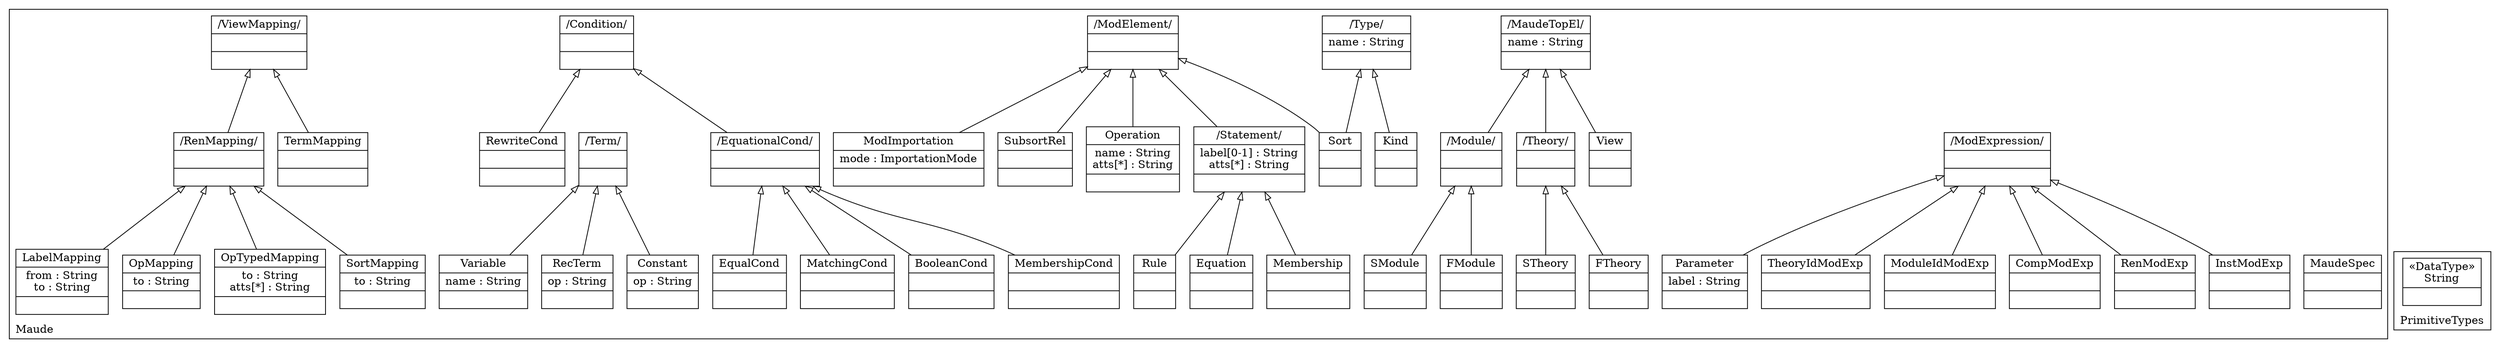 digraph "KM3 Model in DOT" {
graph[rankdir=BT,labeljust=l,labelloc=t,nodeSep=0.75,compound=true];
 subgraph "cluster_Maude"{
labelloc=t
color=black
label=Maude
 node[shape=record];
MaudeSpec[label="{MaudeSpec| | }"]
;
 node[shape=record];
MaudeTopEl[label="{/MaudeTopEl/|name : String| }"]
;
 node[shape=record];
ModExpression[label="{/ModExpression/| | }"]
;
 node[shape=record];
InstModExp[label="{InstModExp| | }"]
 InstModExp->ModExpression[arrowhead=onormal,group=ModExpression,minlen=2,constraint=true,]
;
 node[shape=record];
RenModExp[label="{RenModExp| | }"]
 RenModExp->ModExpression[arrowhead=onormal,group=ModExpression,minlen=2,constraint=true,]
;
 node[shape=record];
CompModExp[label="{CompModExp| | }"]
 CompModExp->ModExpression[arrowhead=onormal,group=ModExpression,minlen=2,constraint=true,]
;
 node[shape=record];
ModuleIdModExp[label="{ModuleIdModExp| | }"]
 ModuleIdModExp->ModExpression[arrowhead=onormal,group=ModExpression,minlen=2,constraint=true,]
;
 node[shape=record];
TheoryIdModExp[label="{TheoryIdModExp| | }"]
 TheoryIdModExp->ModExpression[arrowhead=onormal,group=ModExpression,minlen=2,constraint=true,]
;
 node[shape=record];
Parameter[label="{Parameter|label : String| }"]
 Parameter->ModExpression[arrowhead=onormal,group=ModExpression,minlen=2,constraint=true,]
;
 node[shape=record];
Theory[label="{/Theory/| | }"]
 Theory->MaudeTopEl[arrowhead=onormal,group=MaudeTopEl,minlen=2,constraint=true,]
;
 node[shape=record];
FTheory[label="{FTheory| | }"]
 FTheory->Theory[arrowhead=onormal,group=Theory,minlen=2,constraint=true,]
;
 node[shape=record];
STheory[label="{STheory| | }"]
 STheory->Theory[arrowhead=onormal,group=Theory,minlen=2,constraint=true,]
;
 node[shape=record];
Module[label="{/Module/| | }"]
 Module->MaudeTopEl[arrowhead=onormal,group=MaudeTopEl,minlen=2,constraint=true,]
;
 node[shape=record];
FModule[label="{FModule| | }"]
 FModule->Module[arrowhead=onormal,group=Module,minlen=2,constraint=true,]
;
 node[shape=record];
SModule[label="{SModule| | }"]
 SModule->Module[arrowhead=onormal,group=Module,minlen=2,constraint=true,]
;
 node[shape=record];
ModElement[label="{/ModElement/| | }"]
;
 node[shape=record];
ModImportation[label="{ModImportation|mode : ImportationMode| }"]
 ModImportation->ModElement[arrowhead=onormal,group=ModElement,minlen=2,constraint=true,]
;
 node[shape=record];
Type[label="{/Type/|name : String| }"]
;
 node[shape=record];
Sort[label="{Sort| | }"]
 Sort->Type[arrowhead=onormal,group=Type,minlen=2,constraint=true,]
 Sort->ModElement[arrowhead=onormal,group=ModElement,minlen=2,constraint=true,]
;
 node[shape=record];
Kind[label="{Kind| | }"]
 Kind->Type[arrowhead=onormal,group=Type,minlen=2,constraint=true,]
;
 node[shape=record];
SubsortRel[label="{SubsortRel| | }"]
 SubsortRel->ModElement[arrowhead=onormal,group=ModElement,minlen=2,constraint=true,]
;
 node[shape=record];
Operation[label="{Operation|name : String\natts[*] : String| }"]
 Operation->ModElement[arrowhead=onormal,group=ModElement,minlen=2,constraint=true,]
;
 node[shape=record];
Statement[label="{/Statement/|label[0-1] : String\natts[*] : String| }"]
 Statement->ModElement[arrowhead=onormal,group=ModElement,minlen=2,constraint=true,]
;
 node[shape=record];
Membership[label="{Membership| | }"]
 Membership->Statement[arrowhead=onormal,group=Statement,minlen=2,constraint=true,]
;
 node[shape=record];
Equation[label="{Equation| | }"]
 Equation->Statement[arrowhead=onormal,group=Statement,minlen=2,constraint=true,]
;
 node[shape=record];
Rule[label="{Rule| | }"]
 Rule->Statement[arrowhead=onormal,group=Statement,minlen=2,constraint=true,]
;
 node[shape=record];
Condition[label="{/Condition/| | }"]
;
 node[shape=record];
EquationalCond[label="{/EquationalCond/| | }"]
 EquationalCond->Condition[arrowhead=onormal,group=Condition,minlen=2,constraint=true,]
;
 node[shape=record];
RewriteCond[label="{RewriteCond| | }"]
 RewriteCond->Condition[arrowhead=onormal,group=Condition,minlen=2,constraint=true,]
;
 node[shape=record];
MembershipCond[label="{MembershipCond| | }"]
 MembershipCond->EquationalCond[arrowhead=onormal,group=EquationalCond,minlen=2,constraint=true,]
;
 node[shape=record];
BooleanCond[label="{BooleanCond| | }"]
 BooleanCond->EquationalCond[arrowhead=onormal,group=EquationalCond,minlen=2,constraint=true,]
;
 node[shape=record];
MatchingCond[label="{MatchingCond| | }"]
 MatchingCond->EquationalCond[arrowhead=onormal,group=EquationalCond,minlen=2,constraint=true,]
;
 node[shape=record];
EqualCond[label="{EqualCond| | }"]
 EqualCond->EquationalCond[arrowhead=onormal,group=EquationalCond,minlen=2,constraint=true,]
;
 node[shape=record];
Term[label="{/Term/| | }"]
;
 node[shape=record];
Constant[label="{Constant|op : String| }"]
 Constant->Term[arrowhead=onormal,group=Term,minlen=2,constraint=true,]
;
 node[shape=record];
RecTerm[label="{RecTerm|op : String| }"]
 RecTerm->Term[arrowhead=onormal,group=Term,minlen=2,constraint=true,]
;
 node[shape=record];
Variable[label="{Variable|name : String| }"]
 Variable->Term[arrowhead=onormal,group=Term,minlen=2,constraint=true,]
;
 node[shape=record];
View[label="{View| | }"]
 View->MaudeTopEl[arrowhead=onormal,group=MaudeTopEl,minlen=2,constraint=true,]
;
 node[shape=record];
ViewMapping[label="{/ViewMapping/| | }"]
;
 node[shape=record];
RenMapping[label="{/RenMapping/| | }"]
 RenMapping->ViewMapping[arrowhead=onormal,group=ViewMapping,minlen=2,constraint=true,]
;
 node[shape=record];
TermMapping[label="{TermMapping| | }"]
 TermMapping->ViewMapping[arrowhead=onormal,group=ViewMapping,minlen=2,constraint=true,]
;
 node[shape=record];
SortMapping[label="{SortMapping|to : String| }"]
 SortMapping->RenMapping[arrowhead=onormal,group=RenMapping,minlen=2,constraint=true,]
;
 node[shape=record];
OpTypedMapping[label="{OpTypedMapping|to : String\natts[*] : String| }"]
 OpTypedMapping->RenMapping[arrowhead=onormal,group=RenMapping,minlen=2,constraint=true,]
;
 node[shape=record];
OpMapping[label="{OpMapping|to : String| }"]
 OpMapping->RenMapping[arrowhead=onormal,group=RenMapping,minlen=2,constraint=true,]
;
 node[shape=record];
LabelMapping[label="{LabelMapping|from : String\nto : String| }"]
 LabelMapping->RenMapping[arrowhead=onormal,group=RenMapping,minlen=2,constraint=true,]
;

} subgraph "cluster_PrimitiveTypes"{
labelloc=t
color=black
label=PrimitiveTypes
 node[shape=record];
String[label="{&#171;DataType&#187;\nString|}"]
;

}
}